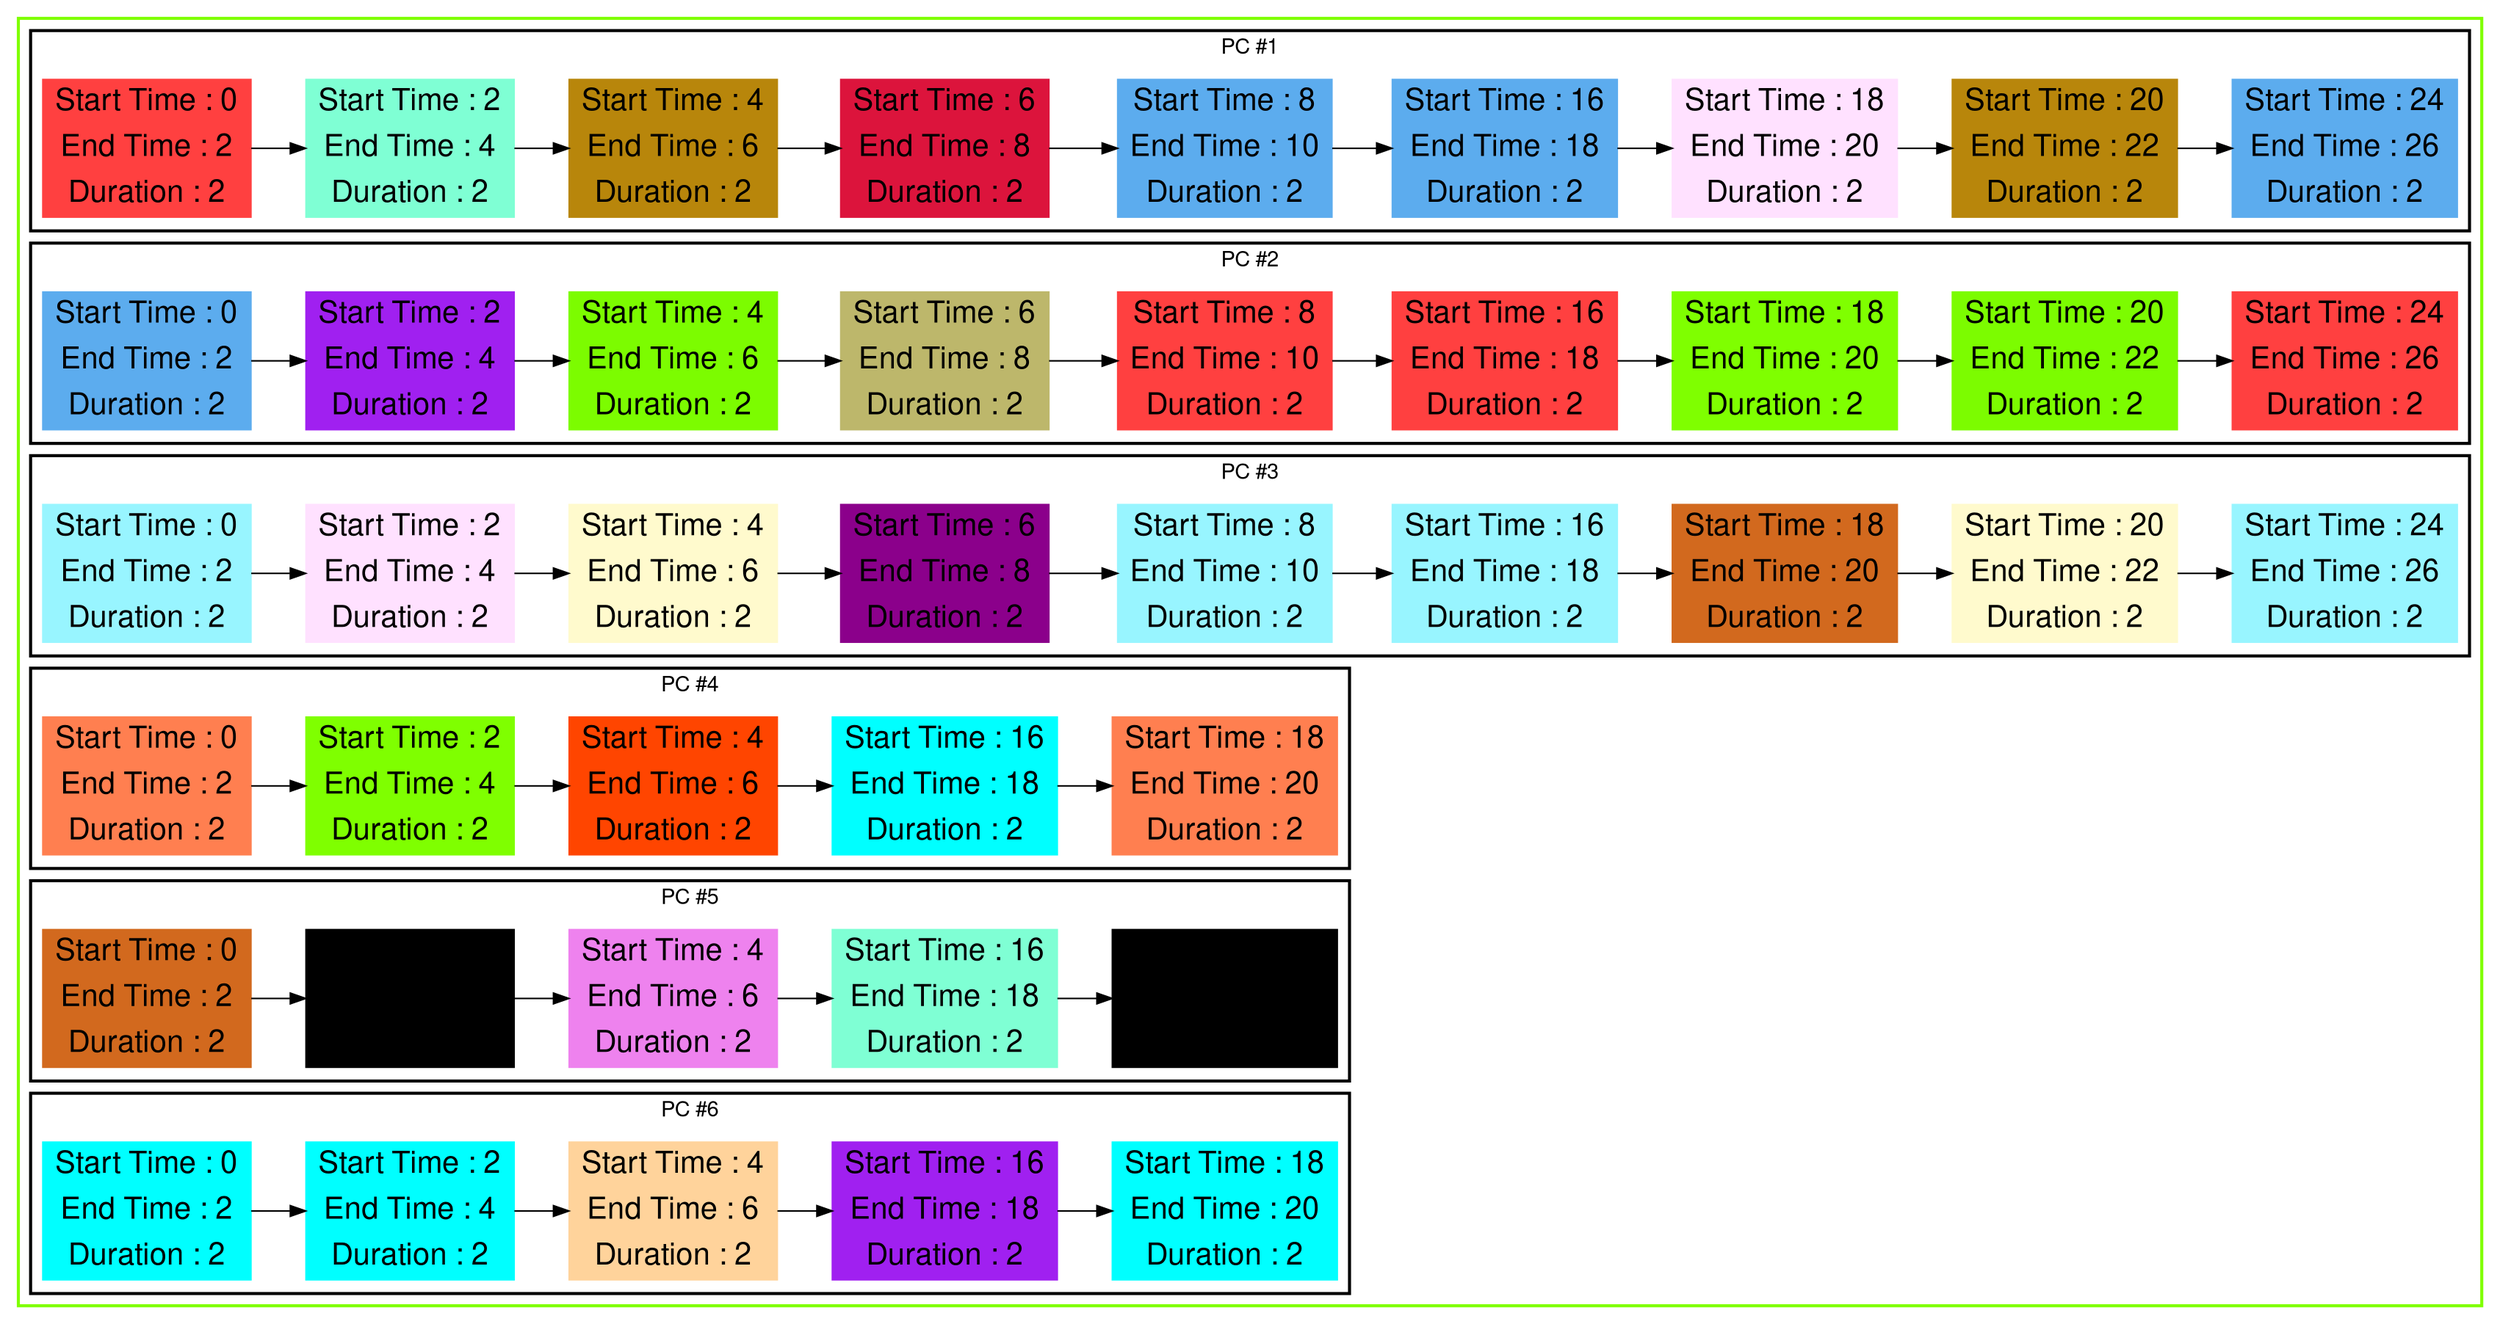 digraph G {

fontname="Helvetica,Arial,sans-serif"
node [fontname="Helvetica,Arial,sans-serif"]
edge [fontname="Helvetica,Arial,sans-serif"]
graph [rankdir = "LR"];
node [fontsize = "20" shape = "ellipse"];

    subgraph cluster_Mod_0{
        color =chartreuse
        style = bold
        subgraph cluster_0{
           node [style=filled]
           color = black


            "node14" [
               label = "Start Time : 0 | End Time : 2 | Duration : 2"
               shape = "record"
               color = brown1
            ]

            "node6" [
               label = "Start Time : 2 | End Time : 4 | Duration : 2"
               shape = "record"
               color = aquamarine
            ]

            "node34" [
               label = "Start Time : 4 | End Time : 6 | Duration : 2"
               shape = "record"
               color = darkgoldenrod
            ]

            "node31" [
               label = "Start Time : 6 | End Time : 8 | Duration : 2"
               shape = "record"
               color = crimson
            ]

            "node1" [
               label = "Start Time : 8 | End Time : 10 | Duration : 2"
               shape = "record"
               color = steelblue2
            ]

            "node2" [
               label = "Start Time : 16 | End Time : 18 | Duration : 2"
               shape = "record"
               color = steelblue2
            ]

            "node12" [
               label = "Start Time : 18 | End Time : 20 | Duration : 2"
               shape = "record"
               color = thistle1
            ]

            "node35" [
               label = "Start Time : 20 | End Time : 22 | Duration : 2"
               shape = "record"
               color = darkgoldenrod
            ]

            "node3" [
               label = "Start Time : 24 | End Time : 26 | Duration : 2"
               shape = "record"
               color = steelblue2
            ]

            node14 -> node6 -> node34 -> node31 -> node1 -> node2 -> node12 -> node35 -> node3

            label = "PC #1"

        }
        subgraph cluster_1{
           node [style=filled]
           color = black


            "node0" [
               label = "Start Time : 0 | End Time : 2 | Duration : 2"
               shape = "record"
               color = steelblue2
            ]

            "node9" [
               label = "Start Time : 2 | End Time : 4 | Duration : 2"
               shape = "record"
               color = x11purple
            ]

            "node38" [
               label = "Start Time : 4 | End Time : 6 | Duration : 2"
               shape = "record"
               color = lawngreen
            ]

            "node36" [
               label = "Start Time : 6 | End Time : 8 | Duration : 2"
               shape = "record"
               color = darkkhaki
            ]

            "node15" [
               label = "Start Time : 8 | End Time : 10 | Duration : 2"
               shape = "record"
               color = brown1
            ]

            "node16" [
               label = "Start Time : 16 | End Time : 18 | Duration : 2"
               shape = "record"
               color = brown1
            ]

            "node24" [
               label = "Start Time : 18 | End Time : 20 | Duration : 2"
               shape = "record"
               color = chartreuse
            ]

            "node39" [
               label = "Start Time : 20 | End Time : 22 | Duration : 2"
               shape = "record"
               color = lawngreen
            ]

            "node17" [
               label = "Start Time : 24 | End Time : 26 | Duration : 2"
               shape = "record"
               color = brown1
            ]

            node0 -> node9 -> node38 -> node36 -> node15 -> node16 -> node24 -> node39 -> node17

            label = "PC #2"

        }
        subgraph cluster_2{
           node [style=filled]
           color = black


            "node19" [
               label = "Start Time : 0 | End Time : 2 | Duration : 2"
               shape = "record"
               color = cadetblue1
            ]

            "node11" [
               label = "Start Time : 2 | End Time : 4 | Duration : 2"
               shape = "record"
               color = thistle1
            ]

            "node40" [
               label = "Start Time : 4 | End Time : 6 | Duration : 2"
               shape = "record"
               color = lemonchiffon
            ]

            "node37" [
               label = "Start Time : 6 | End Time : 8 | Duration : 2"
               shape = "record"
               color = darkmagenta
            ]

            "node20" [
               label = "Start Time : 8 | End Time : 10 | Duration : 2"
               shape = "record"
               color = cadetblue1
            ]

            "node21" [
               label = "Start Time : 16 | End Time : 18 | Duration : 2"
               shape = "record"
               color = cadetblue1
            ]

            "node26" [
               label = "Start Time : 18 | End Time : 20 | Duration : 2"
               shape = "record"
               color = chocolate
            ]

            "node41" [
               label = "Start Time : 20 | End Time : 22 | Duration : 2"
               shape = "record"
               color = lemonchiffon
            ]

            "node22" [
               label = "Start Time : 24 | End Time : 26 | Duration : 2"
               shape = "record"
               color = cadetblue1
            ]

            node19 -> node11 -> node40 -> node37 -> node20 -> node21 -> node26 -> node41 -> node22

            label = "PC #3"

        }
        subgraph cluster_3{
           node [style=filled]
           color = black


            "node27" [
               label = "Start Time : 0 | End Time : 2 | Duration : 2"
               shape = "record"
               color = coral
            ]

            "node23" [
               label = "Start Time : 2 | End Time : 4 | Duration : 2"
               shape = "record"
               color = chartreuse
            ]

            "node8" [
               label = "Start Time : 4 | End Time : 6 | Duration : 2"
               shape = "record"
               color = orangered1
            ]

            "node5" [
               label = "Start Time : 16 | End Time : 18 | Duration : 2"
               shape = "record"
               color = aqua
            ]

            "node28" [
               label = "Start Time : 18 | End Time : 20 | Duration : 2"
               shape = "record"
               color = coral
            ]

            node27 -> node23 -> node8 -> node5 -> node28

            label = "PC #4"

        }
        subgraph cluster_4{
           node [style=filled]
           color = black


            "node25" [
               label = "Start Time : 0 | End Time : 2 | Duration : 2"
               shape = "record"
               color = chocolate
            ]

            "node29" [
               label = "Start Time : 2 | End Time : 4 | Duration : 2"
               shape = "record"
               color = cornflower
            ]

            "node13" [
               label = "Start Time : 4 | End Time : 6 | Duration : 2"
               shape = "record"
               color = violet
            ]

            "node7" [
               label = "Start Time : 16 | End Time : 18 | Duration : 2"
               shape = "record"
               color = aquamarine
            ]

            "node30" [
               label = "Start Time : 18 | End Time : 20 | Duration : 2"
               shape = "record"
               color = cornflower
            ]

            node25 -> node29 -> node13 -> node7 -> node30

            label = "PC #5"

        }
        subgraph cluster_5{
           node [style=filled]
           color = black


            "node4" [
               label = "Start Time : 0 | End Time : 2 | Duration : 2"
               shape = "record"
               color = aqua
            ]

            "node32" [
               label = "Start Time : 2 | End Time : 4 | Duration : 2"
               shape = "record"
               color = cyan
            ]

            "node18" [
               label = "Start Time : 4 | End Time : 6 | Duration : 2"
               shape = "record"
               color = burlywood1
            ]

            "node10" [
               label = "Start Time : 16 | End Time : 18 | Duration : 2"
               shape = "record"
               color = x11purple
            ]

            "node33" [
               label = "Start Time : 18 | End Time : 20 | Duration : 2"
               shape = "record"
               color = cyan
            ]

            node4 -> node32 -> node18 -> node10 -> node33

            label = "PC #6"

        }
    }




}

